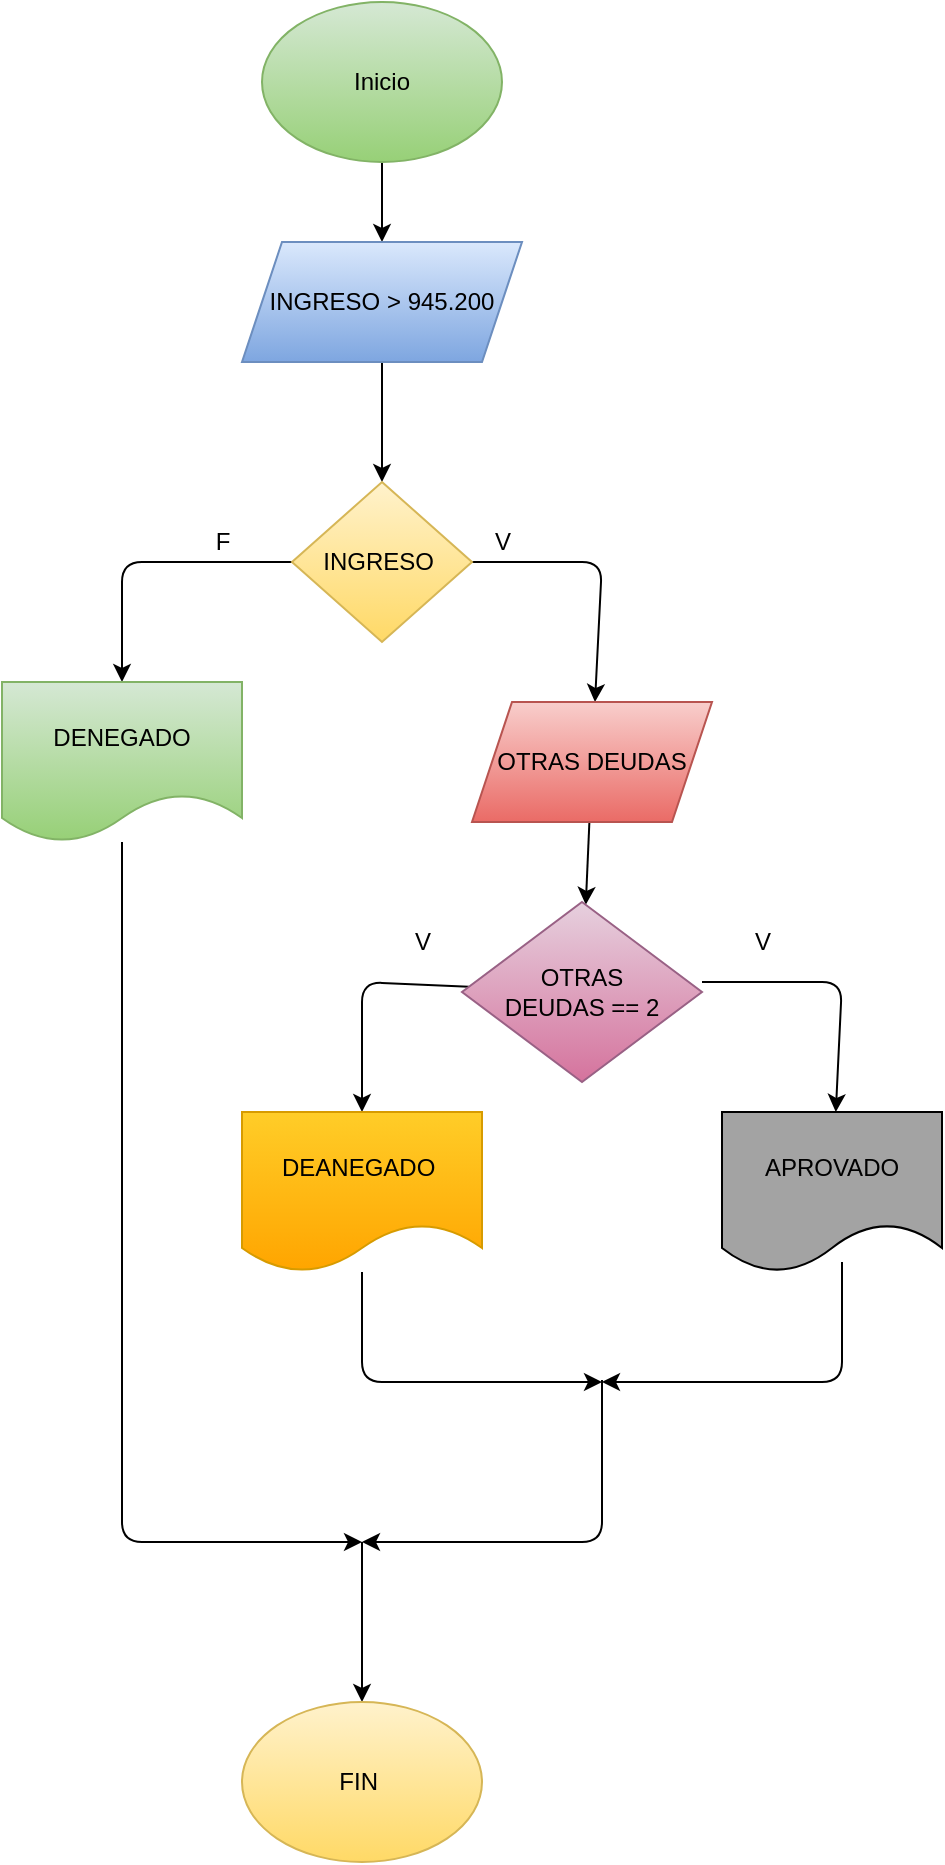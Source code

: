 <mxfile>
    <diagram id="9HyGHmPAq2GhGRtIvXJS" name="Page-1">
        <mxGraphModel dx="600" dy="459" grid="1" gridSize="10" guides="1" tooltips="1" connect="1" arrows="1" fold="1" page="1" pageScale="1" pageWidth="827" pageHeight="1169" math="0" shadow="0">
            <root>
                <mxCell id="0"/>
                <mxCell id="1" parent="0"/>
                <mxCell id="4" value="" style="edgeStyle=none;html=1;" edge="1" parent="1" source="2" target="3">
                    <mxGeometry relative="1" as="geometry"/>
                </mxCell>
                <mxCell id="2" value="&lt;font color=&quot;#000000&quot;&gt;Inicio&lt;/font&gt;" style="ellipse;whiteSpace=wrap;html=1;fillColor=#d5e8d4;strokeColor=#82b366;gradientColor=#97d077;" vertex="1" parent="1">
                    <mxGeometry x="230" y="30" width="120" height="80" as="geometry"/>
                </mxCell>
                <mxCell id="6" value="" style="edgeStyle=none;html=1;" edge="1" parent="1" source="3" target="5">
                    <mxGeometry relative="1" as="geometry"/>
                </mxCell>
                <mxCell id="3" value="&lt;font color=&quot;#000000&quot;&gt;INGRESO &amp;gt; 945.200&lt;/font&gt;" style="shape=parallelogram;perimeter=parallelogramPerimeter;whiteSpace=wrap;html=1;fixedSize=1;fillColor=#dae8fc;gradientColor=#7ea6e0;strokeColor=#6c8ebf;" vertex="1" parent="1">
                    <mxGeometry x="220" y="150" width="140" height="60" as="geometry"/>
                </mxCell>
                <mxCell id="8" value="" style="edgeStyle=none;html=1;" edge="1" parent="1" source="5" target="7">
                    <mxGeometry relative="1" as="geometry">
                        <Array as="points">
                            <mxPoint x="400" y="310"/>
                        </Array>
                    </mxGeometry>
                </mxCell>
                <mxCell id="10" value="" style="edgeStyle=none;html=1;" edge="1" parent="1" source="5" target="9">
                    <mxGeometry relative="1" as="geometry">
                        <Array as="points">
                            <mxPoint x="160" y="310"/>
                        </Array>
                    </mxGeometry>
                </mxCell>
                <mxCell id="5" value="&lt;font color=&quot;#000000&quot;&gt;INGRESO&amp;nbsp;&lt;/font&gt;" style="rhombus;whiteSpace=wrap;html=1;fillColor=#fff2cc;gradientColor=#ffd966;strokeColor=#d6b656;" vertex="1" parent="1">
                    <mxGeometry x="245" y="270" width="90" height="80" as="geometry"/>
                </mxCell>
                <mxCell id="14" value="" style="edgeStyle=none;html=1;" edge="1" parent="1" source="7" target="13">
                    <mxGeometry relative="1" as="geometry"/>
                </mxCell>
                <mxCell id="7" value="&lt;font color=&quot;#000000&quot;&gt;OTRAS DEUDAS&lt;/font&gt;" style="shape=parallelogram;perimeter=parallelogramPerimeter;whiteSpace=wrap;html=1;fixedSize=1;fillColor=#f8cecc;gradientColor=#ea6b66;strokeColor=#b85450;" vertex="1" parent="1">
                    <mxGeometry x="335" y="380" width="120" height="60" as="geometry"/>
                </mxCell>
                <mxCell id="26" value="" style="edgeStyle=none;html=1;" edge="1" parent="1" source="9">
                    <mxGeometry relative="1" as="geometry">
                        <mxPoint x="280" y="800" as="targetPoint"/>
                        <Array as="points">
                            <mxPoint x="160" y="800"/>
                        </Array>
                    </mxGeometry>
                </mxCell>
                <mxCell id="9" value="&lt;font color=&quot;#000000&quot;&gt;DENEGADO&lt;/font&gt;" style="shape=document;whiteSpace=wrap;html=1;boundedLbl=1;fillColor=#d5e8d4;gradientColor=#97d077;strokeColor=#82b366;" vertex="1" parent="1">
                    <mxGeometry x="100" y="370" width="120" height="80" as="geometry"/>
                </mxCell>
                <mxCell id="11" value="V" style="text;html=1;align=center;verticalAlign=middle;resizable=0;points=[];autosize=1;strokeColor=none;fillColor=none;" vertex="1" parent="1">
                    <mxGeometry x="340" y="290" width="20" height="20" as="geometry"/>
                </mxCell>
                <mxCell id="12" value="F" style="text;html=1;align=center;verticalAlign=middle;resizable=0;points=[];autosize=1;strokeColor=none;fillColor=none;" vertex="1" parent="1">
                    <mxGeometry x="200" y="290" width="20" height="20" as="geometry"/>
                </mxCell>
                <mxCell id="18" value="" style="edgeStyle=none;html=1;" edge="1" parent="1" target="17">
                    <mxGeometry relative="1" as="geometry">
                        <mxPoint x="450" y="520" as="sourcePoint"/>
                        <Array as="points">
                            <mxPoint x="520" y="520"/>
                        </Array>
                    </mxGeometry>
                </mxCell>
                <mxCell id="20" value="" style="edgeStyle=none;html=1;" edge="1" parent="1" source="13" target="19">
                    <mxGeometry relative="1" as="geometry">
                        <Array as="points">
                            <mxPoint x="280" y="520"/>
                        </Array>
                    </mxGeometry>
                </mxCell>
                <mxCell id="13" value="&lt;font color=&quot;#000000&quot;&gt;OTRAS &lt;br&gt;DEUDAS == 2&lt;/font&gt;" style="rhombus;whiteSpace=wrap;html=1;fillColor=#e6d0de;gradientColor=#d5739d;strokeColor=#996185;" vertex="1" parent="1">
                    <mxGeometry x="330" y="480" width="120" height="90" as="geometry"/>
                </mxCell>
                <mxCell id="24" value="" style="edgeStyle=none;html=1;" edge="1" parent="1">
                    <mxGeometry relative="1" as="geometry">
                        <mxPoint x="520" y="660" as="sourcePoint"/>
                        <mxPoint x="400" y="720" as="targetPoint"/>
                        <Array as="points">
                            <mxPoint x="520" y="720"/>
                        </Array>
                    </mxGeometry>
                </mxCell>
                <mxCell id="17" value="&lt;font color=&quot;#000000&quot;&gt;APROVADO&lt;/font&gt;" style="shape=document;whiteSpace=wrap;html=1;boundedLbl=1;fillColor=#A3A3A3;" vertex="1" parent="1">
                    <mxGeometry x="460" y="585" width="110" height="80" as="geometry"/>
                </mxCell>
                <mxCell id="22" value="" style="edgeStyle=none;html=1;" edge="1" parent="1" source="19">
                    <mxGeometry relative="1" as="geometry">
                        <mxPoint x="400" y="720" as="targetPoint"/>
                        <Array as="points">
                            <mxPoint x="280" y="720"/>
                        </Array>
                    </mxGeometry>
                </mxCell>
                <mxCell id="19" value="&lt;font color=&quot;#000000&quot;&gt;DEANEGADO&amp;nbsp;&lt;/font&gt;" style="shape=document;whiteSpace=wrap;html=1;boundedLbl=1;fillColor=#ffcd28;gradientColor=#ffa500;strokeColor=#d79b00;" vertex="1" parent="1">
                    <mxGeometry x="220" y="585" width="120" height="80" as="geometry"/>
                </mxCell>
                <mxCell id="27" value="" style="edgeStyle=none;html=1;" edge="1" parent="1">
                    <mxGeometry relative="1" as="geometry">
                        <mxPoint x="400" y="719" as="sourcePoint"/>
                        <mxPoint x="280" y="800" as="targetPoint"/>
                        <Array as="points">
                            <mxPoint x="400" y="800"/>
                        </Array>
                    </mxGeometry>
                </mxCell>
                <mxCell id="28" value="" style="edgeStyle=none;html=1;" edge="1" parent="1">
                    <mxGeometry relative="1" as="geometry">
                        <mxPoint x="280" y="800" as="sourcePoint"/>
                        <mxPoint x="280" y="880" as="targetPoint"/>
                    </mxGeometry>
                </mxCell>
                <mxCell id="29" value="&lt;font color=&quot;#000000&quot;&gt;FIN&amp;nbsp;&lt;/font&gt;" style="ellipse;whiteSpace=wrap;html=1;fillColor=#fff2cc;gradientColor=#ffd966;strokeColor=#d6b656;" vertex="1" parent="1">
                    <mxGeometry x="220" y="880" width="120" height="80" as="geometry"/>
                </mxCell>
                <mxCell id="30" value="V" style="text;html=1;align=center;verticalAlign=middle;resizable=0;points=[];autosize=1;strokeColor=none;fillColor=none;" vertex="1" parent="1">
                    <mxGeometry x="470" y="490" width="20" height="20" as="geometry"/>
                </mxCell>
                <mxCell id="31" value="V" style="text;html=1;align=center;verticalAlign=middle;resizable=0;points=[];autosize=1;strokeColor=none;fillColor=none;" vertex="1" parent="1">
                    <mxGeometry x="300" y="490" width="20" height="20" as="geometry"/>
                </mxCell>
            </root>
        </mxGraphModel>
    </diagram>
</mxfile>
